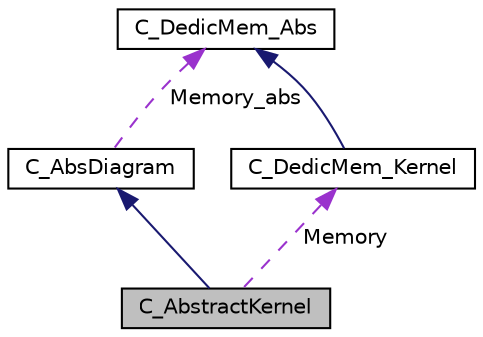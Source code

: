 digraph "C_AbstractKernel"
{
  edge [fontname="Helvetica",fontsize="10",labelfontname="Helvetica",labelfontsize="10"];
  node [fontname="Helvetica",fontsize="10",shape=record];
  Node1 [label="C_AbstractKernel",height=0.2,width=0.4,color="black", fillcolor="grey75", style="filled" fontcolor="black"];
  Node2 -> Node1 [dir="back",color="midnightblue",fontsize="10",style="solid",fontname="Helvetica"];
  Node2 [label="C_AbsDiagram",height=0.2,width=0.4,color="black", fillcolor="white", style="filled",URL="$class_c___abs_diagram.html"];
  Node3 -> Node2 [dir="back",color="darkorchid3",fontsize="10",style="dashed",label=" Memory_abs" ,fontname="Helvetica"];
  Node3 [label="C_DedicMem_Abs",height=0.2,width=0.4,color="black", fillcolor="white", style="filled",URL="$class_c___dedic_mem___abs.html"];
  Node4 -> Node1 [dir="back",color="darkorchid3",fontsize="10",style="dashed",label=" Memory" ,fontname="Helvetica"];
  Node4 [label="C_DedicMem_Kernel",height=0.2,width=0.4,color="black", fillcolor="white", style="filled",URL="$class_c___dedic_mem___kernel.html"];
  Node3 -> Node4 [dir="back",color="midnightblue",fontsize="10",style="solid",fontname="Helvetica"];
}

